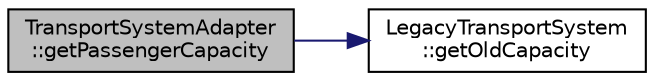 digraph "TransportSystemAdapter::getPassengerCapacity"
{
 // LATEX_PDF_SIZE
  edge [fontname="Helvetica",fontsize="10",labelfontname="Helvetica",labelfontsize="10"];
  node [fontname="Helvetica",fontsize="10",shape=record];
  rankdir="LR";
  Node1 [label="TransportSystemAdapter\l::getPassengerCapacity",height=0.2,width=0.4,color="black", fillcolor="grey75", style="filled", fontcolor="black",tooltip="Gets the passenger capacity from legacy system."];
  Node1 -> Node2 [color="midnightblue",fontsize="10",style="solid",fontname="Helvetica"];
  Node2 [label="LegacyTransportSystem\l::getOldCapacity",height=0.2,width=0.4,color="black", fillcolor="white", style="filled",URL="$classLegacyTransportSystem.html#a93599436ec7af2e1e31672508e694c5d",tooltip="Gets the transport capacity."];
}
